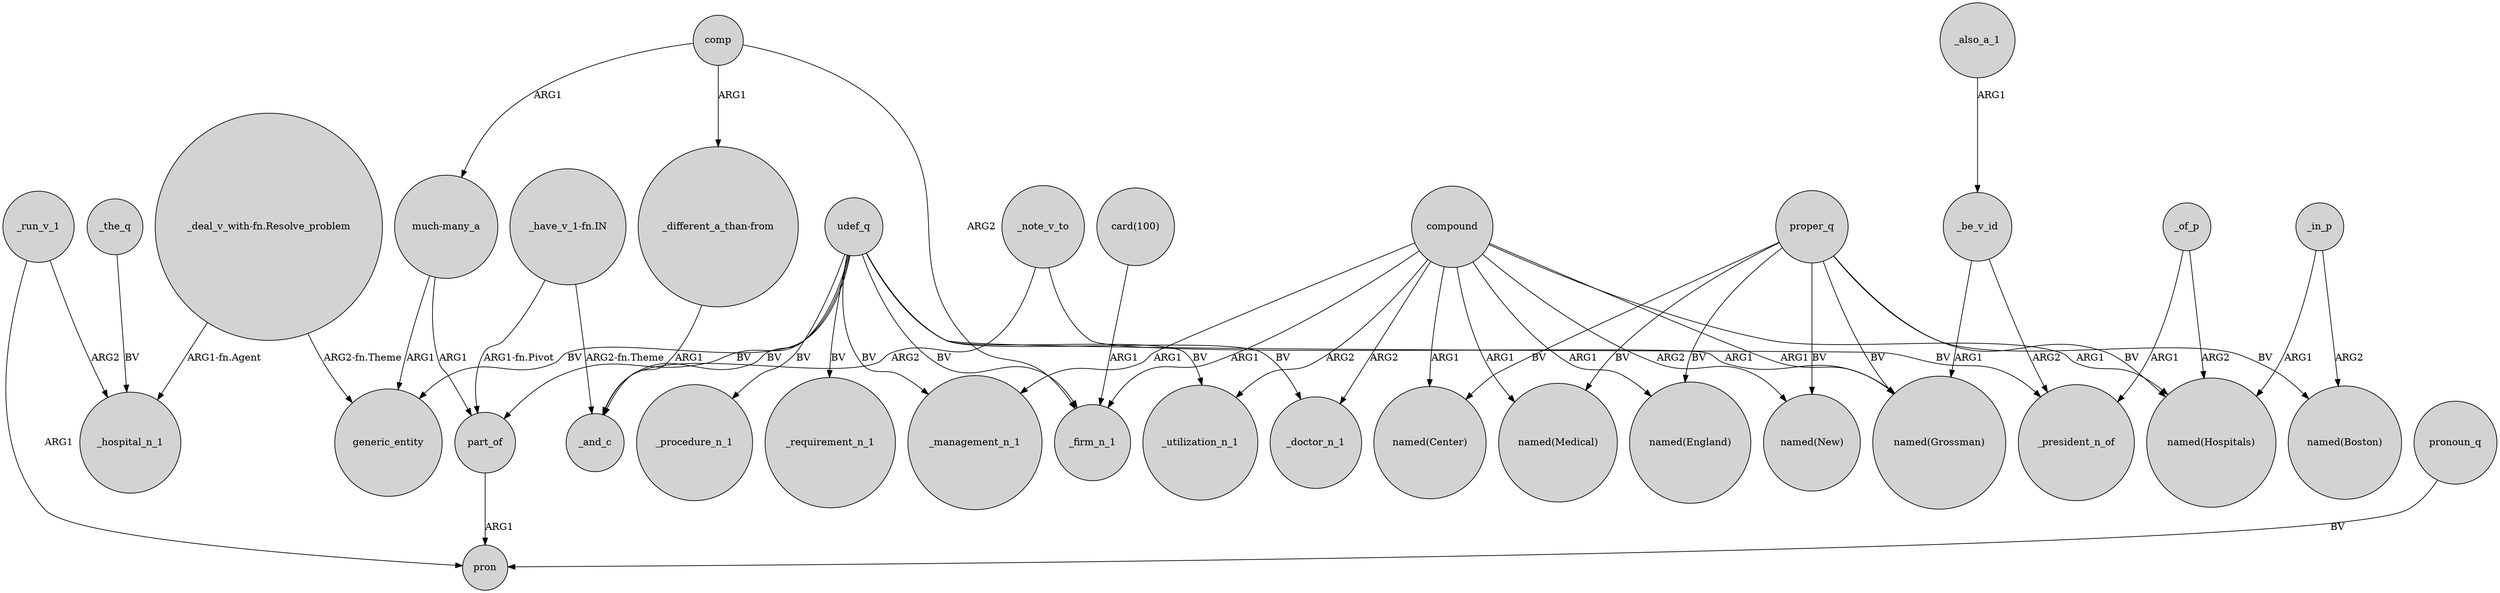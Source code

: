 digraph {
	node [shape=circle style=filled]
	"_different_a_than-from" -> _and_c [label=ARG1]
	part_of -> pron [label=ARG1]
	compound -> _doctor_n_1 [label=ARG2]
	proper_q -> "named(Boston)" [label=BV]
	udef_q -> part_of [label=BV]
	compound -> "named(Medical)" [label=ARG1]
	compound -> "named(New)" [label=ARG2]
	_the_q -> _hospital_n_1 [label=BV]
	_in_p -> "named(Boston)" [label=ARG2]
	udef_q -> generic_entity [label=BV]
	udef_q -> _requirement_n_1 [label=BV]
	compound -> _utilization_n_1 [label=ARG2]
	proper_q -> "named(Grossman)" [label=BV]
	_be_v_id -> _president_n_of [label=ARG2]
	proper_q -> "named(New)" [label=BV]
	"much-many_a" -> generic_entity [label=ARG1]
	udef_q -> _procedure_n_1 [label=BV]
	_in_p -> "named(Hospitals)" [label=ARG1]
	"much-many_a" -> part_of [label=ARG1]
	_run_v_1 -> pron [label=ARG1]
	"_have_v_1-fn.IN" -> part_of [label="ARG1-fn.Pivot"]
	udef_q -> _firm_n_1 [label=BV]
	proper_q -> "named(England)" [label=BV]
	"_have_v_1-fn.IN" -> _and_c [label="ARG2-fn.Theme"]
	udef_q -> _management_n_1 [label=BV]
	udef_q -> _doctor_n_1 [label=BV]
	_of_p -> "named(Hospitals)" [label=ARG2]
	comp -> _firm_n_1 [label=ARG2]
	_also_a_1 -> _be_v_id [label=ARG1]
	"_deal_v_with-fn.Resolve_problem" -> generic_entity [label="ARG2-fn.Theme"]
	pronoun_q -> pron [label=BV]
	_of_p -> _president_n_of [label=ARG1]
	proper_q -> "named(Center)" [label=BV]
	comp -> "much-many_a" [label=ARG1]
	udef_q -> _president_n_of [label=BV]
	"_deal_v_with-fn.Resolve_problem" -> _hospital_n_1 [label="ARG1-fn.Agent"]
	_note_v_to -> "named(Grossman)" [label=ARG1]
	comp -> "_different_a_than-from" [label=ARG1]
	compound -> _firm_n_1 [label=ARG1]
	compound -> "named(England)" [label=ARG1]
	proper_q -> "named(Medical)" [label=BV]
	_note_v_to -> _and_c [label=ARG2]
	compound -> "named(Grossman)" [label=ARG1]
	"card(100)" -> _firm_n_1 [label=ARG1]
	_be_v_id -> "named(Grossman)" [label=ARG1]
	proper_q -> "named(Hospitals)" [label=BV]
	compound -> "named(Center)" [label=ARG1]
	_run_v_1 -> _hospital_n_1 [label=ARG2]
	udef_q -> _and_c [label=BV]
	compound -> "named(Hospitals)" [label=ARG1]
	compound -> _management_n_1 [label=ARG1]
	udef_q -> _utilization_n_1 [label=BV]
}
